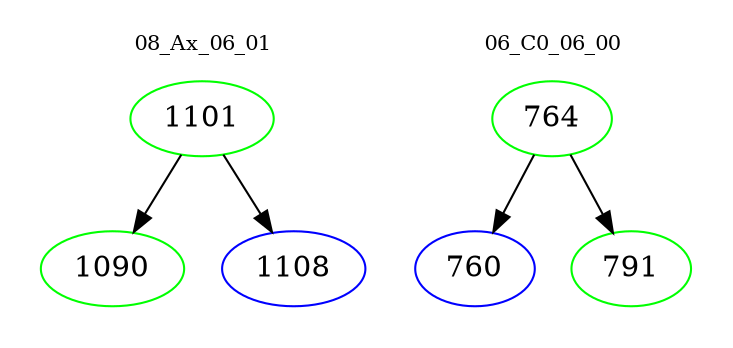 digraph{
subgraph cluster_0 {
color = white
label = "08_Ax_06_01";
fontsize=10;
T0_1101 [label="1101", color="green"]
T0_1101 -> T0_1090 [color="black"]
T0_1090 [label="1090", color="green"]
T0_1101 -> T0_1108 [color="black"]
T0_1108 [label="1108", color="blue"]
}
subgraph cluster_1 {
color = white
label = "06_C0_06_00";
fontsize=10;
T1_764 [label="764", color="green"]
T1_764 -> T1_760 [color="black"]
T1_760 [label="760", color="blue"]
T1_764 -> T1_791 [color="black"]
T1_791 [label="791", color="green"]
}
}
